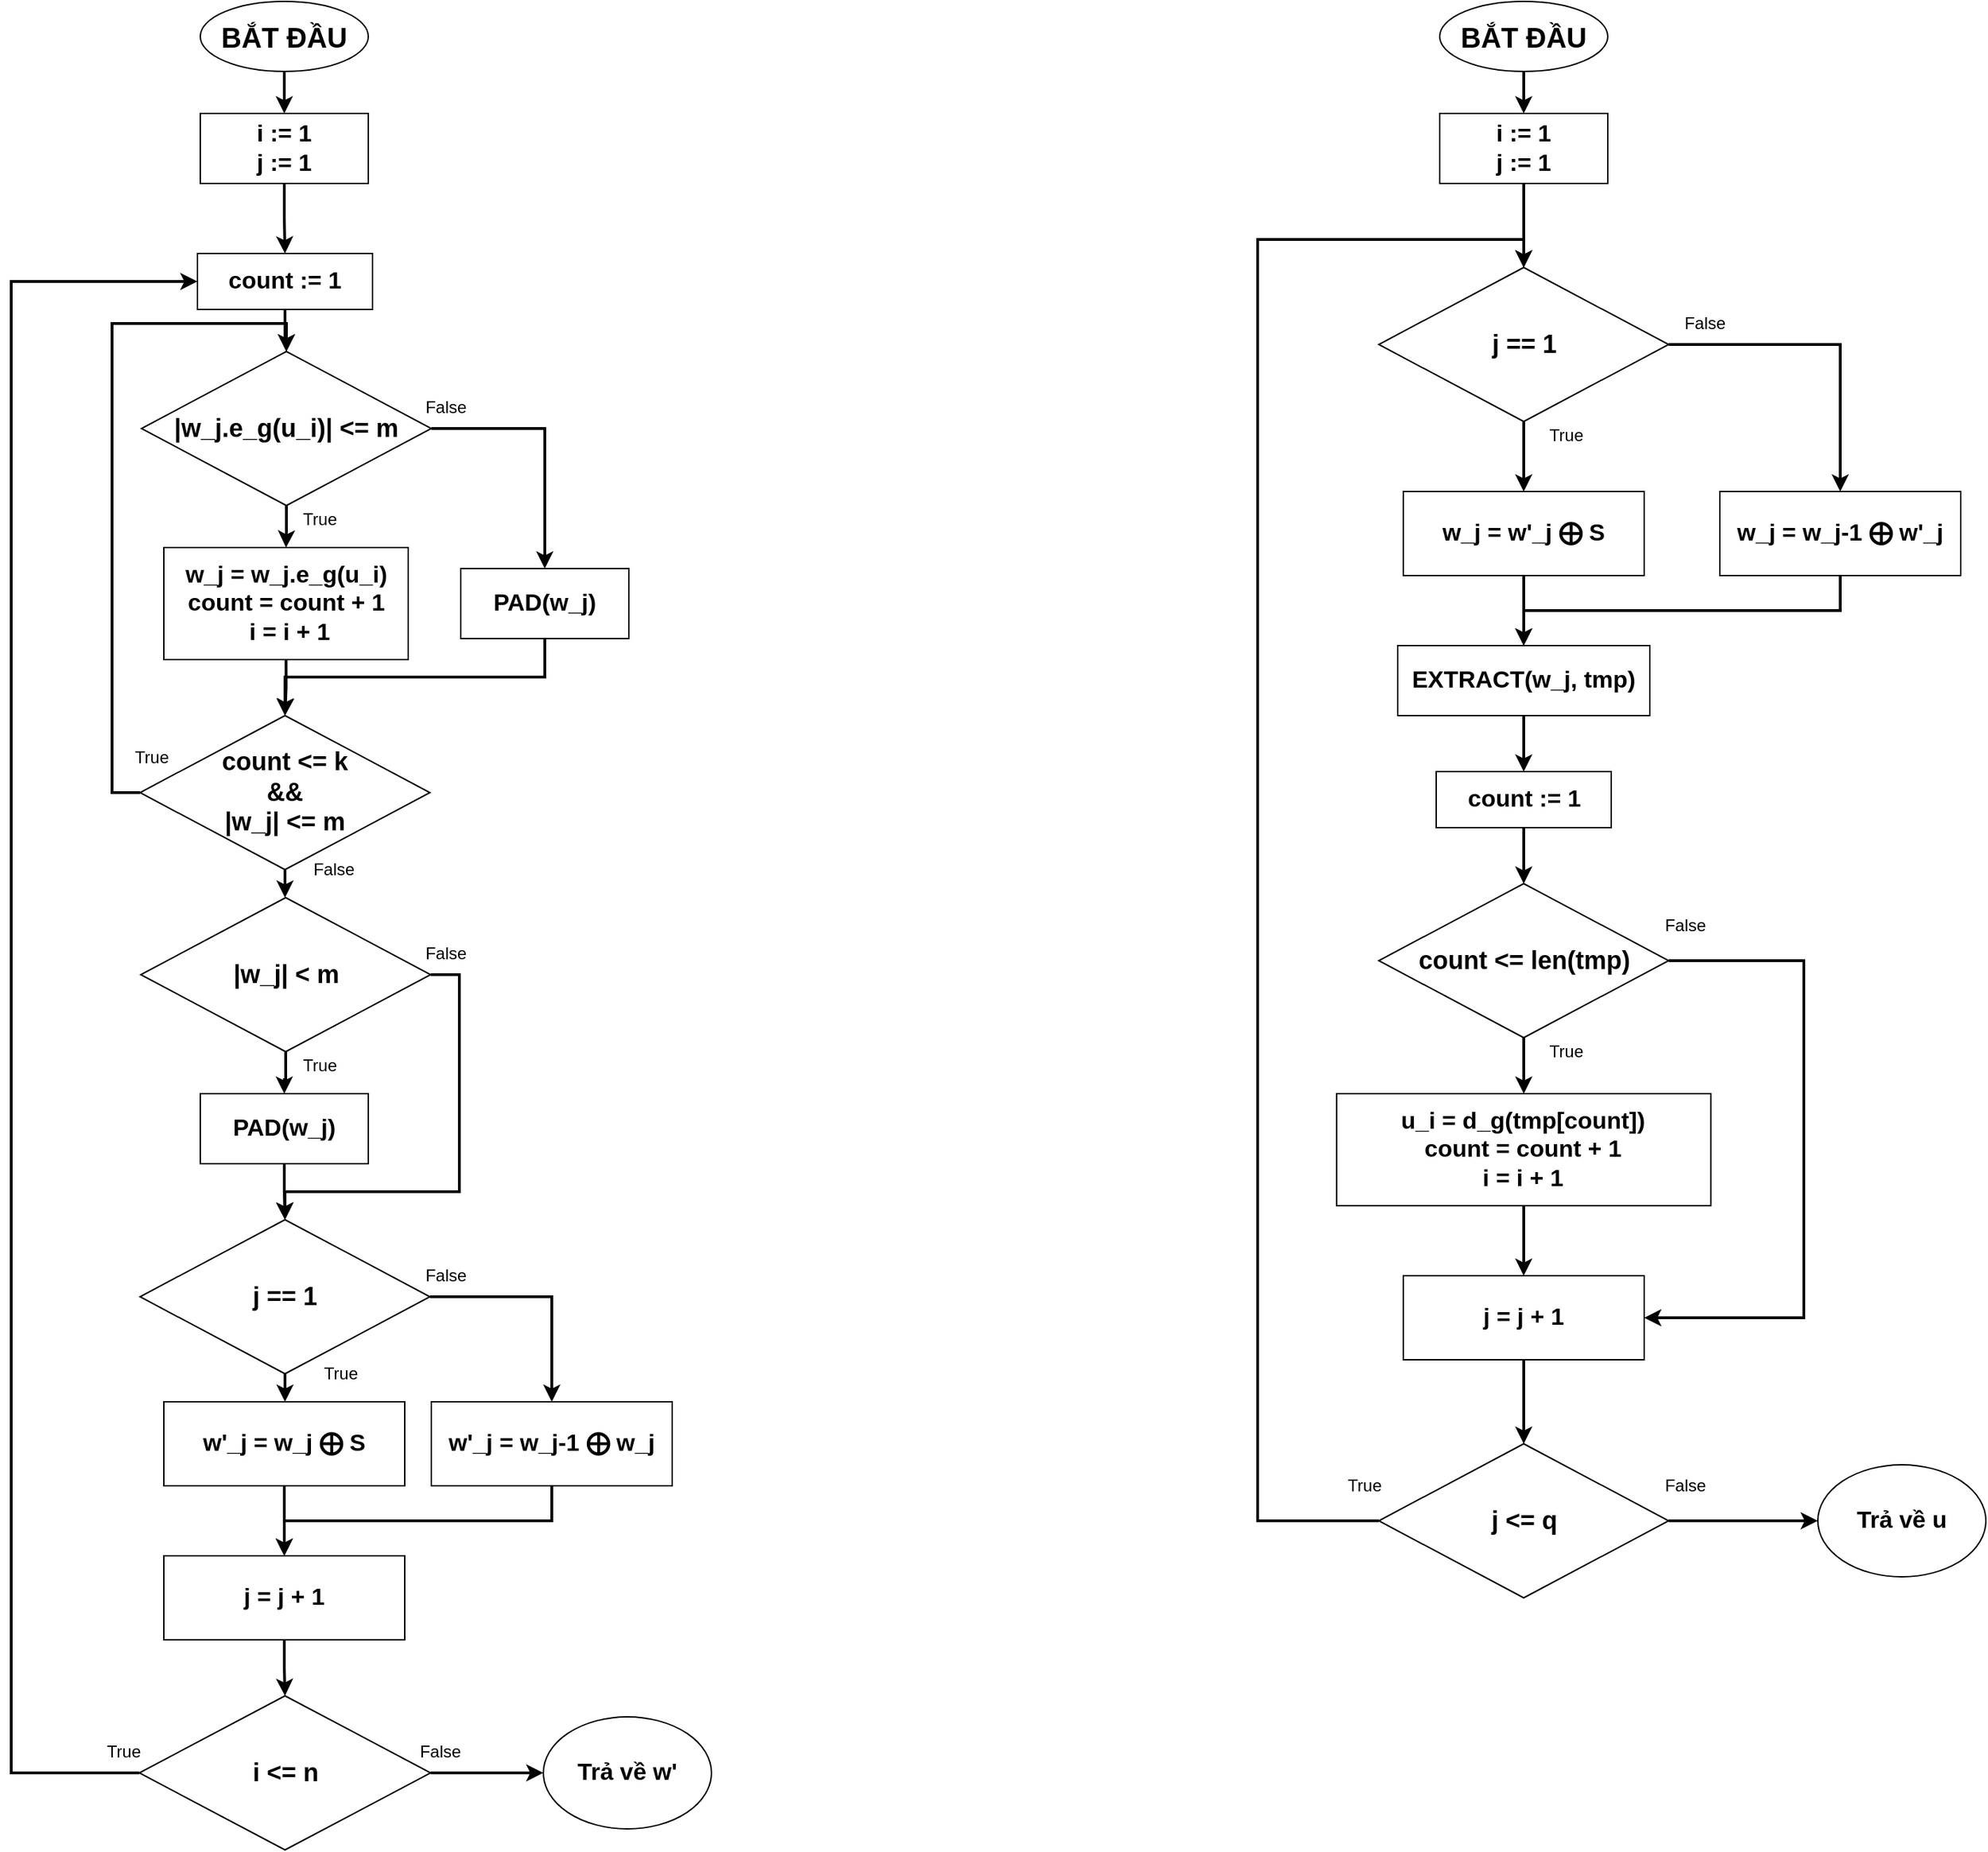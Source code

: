 <mxfile version="14.6.13" type="device" pages="3"><diagram id="UhMOnLdT57mTwrWRdpkr" name="MAS"><mxGraphModel dx="1826" dy="924" grid="1" gridSize="10" guides="1" tooltips="1" connect="1" arrows="1" fold="1" page="1" pageScale="1" pageWidth="827" pageHeight="1169" math="0" shadow="0"><root><mxCell id="0"/><mxCell id="1" parent="0"/><mxCell id="9Xhl0ptJGCnz7GSJHTFg-3" style="edgeStyle=orthogonalEdgeStyle;rounded=0;orthogonalLoop=1;jettySize=auto;html=1;exitX=0.5;exitY=1;exitDx=0;exitDy=0;entryX=0.5;entryY=0;entryDx=0;entryDy=0;strokeWidth=2;" parent="1" source="9Xhl0ptJGCnz7GSJHTFg-1" target="9Xhl0ptJGCnz7GSJHTFg-2" edge="1"><mxGeometry relative="1" as="geometry"/></mxCell><mxCell id="9Xhl0ptJGCnz7GSJHTFg-1" value="&lt;b&gt;&lt;font style=&quot;font-size: 20px&quot;&gt;BẮT ĐẦU&lt;/font&gt;&lt;/b&gt;" style="ellipse;whiteSpace=wrap;html=1;" parent="1" vertex="1"><mxGeometry x="365" y="20" width="120" height="50" as="geometry"/></mxCell><mxCell id="9Xhl0ptJGCnz7GSJHTFg-6" style="edgeStyle=orthogonalEdgeStyle;rounded=0;orthogonalLoop=1;jettySize=auto;html=1;exitX=0.5;exitY=1;exitDx=0;exitDy=0;entryX=0.5;entryY=0;entryDx=0;entryDy=0;strokeWidth=2;" parent="1" source="9Xhl0ptJGCnz7GSJHTFg-2" target="9Xhl0ptJGCnz7GSJHTFg-5" edge="1"><mxGeometry relative="1" as="geometry"/></mxCell><mxCell id="9Xhl0ptJGCnz7GSJHTFg-2" value="&lt;font style=&quot;font-size: 17px&quot;&gt;i := 1&lt;br&gt;j := 1&lt;/font&gt;" style="rounded=0;whiteSpace=wrap;html=1;fontStyle=1" parent="1" vertex="1"><mxGeometry x="365" y="100" width="120" height="50" as="geometry"/></mxCell><mxCell id="9Xhl0ptJGCnz7GSJHTFg-8" style="edgeStyle=orthogonalEdgeStyle;rounded=0;orthogonalLoop=1;jettySize=auto;html=1;exitX=0;exitY=0.5;exitDx=0;exitDy=0;entryX=0;entryY=0.5;entryDx=0;entryDy=0;strokeWidth=2;" parent="1" source="9Xhl0ptJGCnz7GSJHTFg-4" target="9Xhl0ptJGCnz7GSJHTFg-5" edge="1"><mxGeometry relative="1" as="geometry"><Array as="points"><mxPoint x="230" y="1285"/><mxPoint x="230" y="220"/></Array></mxGeometry></mxCell><mxCell id="9Xhl0ptJGCnz7GSJHTFg-52" style="edgeStyle=orthogonalEdgeStyle;rounded=0;orthogonalLoop=1;jettySize=auto;html=1;exitX=1;exitY=0.5;exitDx=0;exitDy=0;strokeWidth=2;" parent="1" source="9Xhl0ptJGCnz7GSJHTFg-4" target="9Xhl0ptJGCnz7GSJHTFg-51" edge="1"><mxGeometry relative="1" as="geometry"/></mxCell><mxCell id="9Xhl0ptJGCnz7GSJHTFg-4" value="&lt;b&gt;&lt;font style=&quot;font-size: 18px&quot;&gt;i &amp;lt;= n&lt;/font&gt;&lt;/b&gt;" style="rhombus;whiteSpace=wrap;html=1;" parent="1" vertex="1"><mxGeometry x="321.5" y="1230" width="208" height="110" as="geometry"/></mxCell><mxCell id="9Xhl0ptJGCnz7GSJHTFg-23" style="edgeStyle=orthogonalEdgeStyle;rounded=0;orthogonalLoop=1;jettySize=auto;html=1;exitX=0.5;exitY=1;exitDx=0;exitDy=0;strokeWidth=2;" parent="1" source="9Xhl0ptJGCnz7GSJHTFg-5" target="9Xhl0ptJGCnz7GSJHTFg-11" edge="1"><mxGeometry relative="1" as="geometry"/></mxCell><mxCell id="9Xhl0ptJGCnz7GSJHTFg-5" value="&lt;b&gt;&lt;font style=&quot;font-size: 17px&quot;&gt;count := 1&lt;/font&gt;&lt;/b&gt;" style="rounded=0;whiteSpace=wrap;html=1;" parent="1" vertex="1"><mxGeometry x="363" y="200" width="125" height="40" as="geometry"/></mxCell><mxCell id="9Xhl0ptJGCnz7GSJHTFg-15" style="edgeStyle=orthogonalEdgeStyle;rounded=0;orthogonalLoop=1;jettySize=auto;html=1;exitX=0.5;exitY=1;exitDx=0;exitDy=0;strokeWidth=2;" parent="1" source="9Xhl0ptJGCnz7GSJHTFg-11" target="9Xhl0ptJGCnz7GSJHTFg-14" edge="1"><mxGeometry relative="1" as="geometry"/></mxCell><mxCell id="9Xhl0ptJGCnz7GSJHTFg-18" style="edgeStyle=orthogonalEdgeStyle;rounded=0;orthogonalLoop=1;jettySize=auto;html=1;exitX=1;exitY=0.5;exitDx=0;exitDy=0;strokeWidth=2;" parent="1" source="9Xhl0ptJGCnz7GSJHTFg-11" target="9Xhl0ptJGCnz7GSJHTFg-17" edge="1"><mxGeometry relative="1" as="geometry"/></mxCell><mxCell id="9Xhl0ptJGCnz7GSJHTFg-11" value="&lt;b&gt;&lt;font style=&quot;font-size: 18px&quot;&gt;|w_j.e_g(u_i)| &amp;lt;= m&lt;br&gt;&lt;/font&gt;&lt;/b&gt;" style="rhombus;whiteSpace=wrap;html=1;" parent="1" vertex="1"><mxGeometry x="323" y="270" width="207" height="110" as="geometry"/></mxCell><mxCell id="9Xhl0ptJGCnz7GSJHTFg-20" style="edgeStyle=orthogonalEdgeStyle;rounded=0;orthogonalLoop=1;jettySize=auto;html=1;exitX=0.5;exitY=1;exitDx=0;exitDy=0;strokeWidth=2;" parent="1" source="9Xhl0ptJGCnz7GSJHTFg-14" target="9Xhl0ptJGCnz7GSJHTFg-19" edge="1"><mxGeometry relative="1" as="geometry"/></mxCell><mxCell id="9Xhl0ptJGCnz7GSJHTFg-14" value="&lt;span style=&quot;font-size: 17px&quot;&gt;w_j = w_j.e_g(u_i)&lt;br&gt;count = count + 1&lt;br&gt;&amp;nbsp;i = i + 1&lt;br&gt;&lt;/span&gt;" style="rounded=0;whiteSpace=wrap;html=1;fontStyle=1" parent="1" vertex="1"><mxGeometry x="339" y="410" width="174.5" height="80" as="geometry"/></mxCell><mxCell id="9Xhl0ptJGCnz7GSJHTFg-21" style="edgeStyle=orthogonalEdgeStyle;rounded=0;orthogonalLoop=1;jettySize=auto;html=1;exitX=0.5;exitY=1;exitDx=0;exitDy=0;entryX=0.5;entryY=0;entryDx=0;entryDy=0;strokeWidth=2;" parent="1" source="9Xhl0ptJGCnz7GSJHTFg-17" target="9Xhl0ptJGCnz7GSJHTFg-19" edge="1"><mxGeometry relative="1" as="geometry"/></mxCell><mxCell id="9Xhl0ptJGCnz7GSJHTFg-17" value="&lt;span style=&quot;font-size: 17px&quot;&gt;PAD(w_j)&lt;/span&gt;" style="rounded=0;whiteSpace=wrap;html=1;fontStyle=1" parent="1" vertex="1"><mxGeometry x="551" y="425" width="120" height="50" as="geometry"/></mxCell><mxCell id="9Xhl0ptJGCnz7GSJHTFg-24" style="edgeStyle=orthogonalEdgeStyle;rounded=0;orthogonalLoop=1;jettySize=auto;html=1;exitX=0;exitY=0.5;exitDx=0;exitDy=0;entryX=0.5;entryY=0;entryDx=0;entryDy=0;strokeWidth=2;" parent="1" source="9Xhl0ptJGCnz7GSJHTFg-19" target="9Xhl0ptJGCnz7GSJHTFg-11" edge="1"><mxGeometry relative="1" as="geometry"/></mxCell><mxCell id="9Xhl0ptJGCnz7GSJHTFg-27" style="edgeStyle=orthogonalEdgeStyle;rounded=0;orthogonalLoop=1;jettySize=auto;html=1;exitX=0.5;exitY=1;exitDx=0;exitDy=0;strokeWidth=2;" parent="1" source="9Xhl0ptJGCnz7GSJHTFg-19" target="9Xhl0ptJGCnz7GSJHTFg-26" edge="1"><mxGeometry relative="1" as="geometry"/></mxCell><mxCell id="9Xhl0ptJGCnz7GSJHTFg-19" value="&lt;b&gt;&lt;font style=&quot;font-size: 18px&quot;&gt;count &amp;lt;= k&lt;br&gt;&amp;amp;&amp;amp;&lt;br&gt;|w_j| &amp;lt;= m&lt;br&gt;&lt;/font&gt;&lt;/b&gt;" style="rhombus;whiteSpace=wrap;html=1;" parent="1" vertex="1"><mxGeometry x="322" y="530" width="207" height="110" as="geometry"/></mxCell><mxCell id="9Xhl0ptJGCnz7GSJHTFg-29" style="edgeStyle=orthogonalEdgeStyle;rounded=0;orthogonalLoop=1;jettySize=auto;html=1;exitX=0.5;exitY=1;exitDx=0;exitDy=0;strokeWidth=2;" parent="1" source="9Xhl0ptJGCnz7GSJHTFg-26" target="9Xhl0ptJGCnz7GSJHTFg-28" edge="1"><mxGeometry relative="1" as="geometry"/></mxCell><mxCell id="9Xhl0ptJGCnz7GSJHTFg-32" style="edgeStyle=orthogonalEdgeStyle;rounded=0;orthogonalLoop=1;jettySize=auto;html=1;exitX=1;exitY=0.5;exitDx=0;exitDy=0;entryX=0.5;entryY=0;entryDx=0;entryDy=0;strokeWidth=2;" parent="1" source="9Xhl0ptJGCnz7GSJHTFg-26" target="9Xhl0ptJGCnz7GSJHTFg-30" edge="1"><mxGeometry relative="1" as="geometry"><Array as="points"><mxPoint x="550" y="715"/><mxPoint x="550" y="870"/></Array></mxGeometry></mxCell><mxCell id="9Xhl0ptJGCnz7GSJHTFg-26" value="&lt;b&gt;&lt;font style=&quot;font-size: 18px&quot;&gt;|w_j| &amp;lt; m&lt;br&gt;&lt;/font&gt;&lt;/b&gt;" style="rhombus;whiteSpace=wrap;html=1;" parent="1" vertex="1"><mxGeometry x="322.5" y="660" width="207" height="110" as="geometry"/></mxCell><mxCell id="9Xhl0ptJGCnz7GSJHTFg-31" style="edgeStyle=orthogonalEdgeStyle;rounded=0;orthogonalLoop=1;jettySize=auto;html=1;exitX=0.5;exitY=1;exitDx=0;exitDy=0;strokeWidth=2;" parent="1" source="9Xhl0ptJGCnz7GSJHTFg-28" target="9Xhl0ptJGCnz7GSJHTFg-30" edge="1"><mxGeometry relative="1" as="geometry"/></mxCell><mxCell id="9Xhl0ptJGCnz7GSJHTFg-28" value="&lt;span style=&quot;font-size: 17px&quot;&gt;PAD(w_j)&lt;/span&gt;" style="rounded=0;whiteSpace=wrap;html=1;fontStyle=1" parent="1" vertex="1"><mxGeometry x="365" y="800" width="120" height="50" as="geometry"/></mxCell><mxCell id="9Xhl0ptJGCnz7GSJHTFg-35" style="edgeStyle=orthogonalEdgeStyle;rounded=0;orthogonalLoop=1;jettySize=auto;html=1;exitX=0.5;exitY=1;exitDx=0;exitDy=0;strokeWidth=2;" parent="1" source="9Xhl0ptJGCnz7GSJHTFg-30" target="9Xhl0ptJGCnz7GSJHTFg-34" edge="1"><mxGeometry relative="1" as="geometry"/></mxCell><mxCell id="9Xhl0ptJGCnz7GSJHTFg-37" style="edgeStyle=orthogonalEdgeStyle;rounded=0;orthogonalLoop=1;jettySize=auto;html=1;exitX=1;exitY=0.5;exitDx=0;exitDy=0;strokeWidth=2;" parent="1" source="9Xhl0ptJGCnz7GSJHTFg-30" target="9Xhl0ptJGCnz7GSJHTFg-36" edge="1"><mxGeometry relative="1" as="geometry"/></mxCell><mxCell id="9Xhl0ptJGCnz7GSJHTFg-30" value="&lt;b&gt;&lt;font style=&quot;font-size: 18px&quot;&gt;j == 1&lt;br&gt;&lt;/font&gt;&lt;/b&gt;" style="rhombus;whiteSpace=wrap;html=1;" parent="1" vertex="1"><mxGeometry x="322" y="890" width="207" height="110" as="geometry"/></mxCell><mxCell id="9Xhl0ptJGCnz7GSJHTFg-39" style="edgeStyle=orthogonalEdgeStyle;rounded=0;orthogonalLoop=1;jettySize=auto;html=1;exitX=0.5;exitY=1;exitDx=0;exitDy=0;strokeWidth=2;" parent="1" source="9Xhl0ptJGCnz7GSJHTFg-34" target="9Xhl0ptJGCnz7GSJHTFg-38" edge="1"><mxGeometry relative="1" as="geometry"/></mxCell><mxCell id="9Xhl0ptJGCnz7GSJHTFg-34" value="&lt;span style=&quot;font-size: 17px&quot;&gt;w'_j = w_j ⨁ S&lt;br&gt;&lt;/span&gt;" style="rounded=0;whiteSpace=wrap;html=1;fontStyle=1" parent="1" vertex="1"><mxGeometry x="339" y="1020" width="172" height="60" as="geometry"/></mxCell><mxCell id="9Xhl0ptJGCnz7GSJHTFg-40" style="edgeStyle=orthogonalEdgeStyle;rounded=0;orthogonalLoop=1;jettySize=auto;html=1;exitX=0.5;exitY=1;exitDx=0;exitDy=0;strokeWidth=2;" parent="1" source="9Xhl0ptJGCnz7GSJHTFg-36" target="9Xhl0ptJGCnz7GSJHTFg-38" edge="1"><mxGeometry relative="1" as="geometry"/></mxCell><mxCell id="9Xhl0ptJGCnz7GSJHTFg-36" value="&lt;span style=&quot;font-size: 17px&quot;&gt;w'_j = w_j-1 ⨁ w_j&lt;br&gt;&lt;/span&gt;" style="rounded=0;whiteSpace=wrap;html=1;fontStyle=1" parent="1" vertex="1"><mxGeometry x="530" y="1020" width="172" height="60" as="geometry"/></mxCell><mxCell id="9Xhl0ptJGCnz7GSJHTFg-41" style="edgeStyle=orthogonalEdgeStyle;rounded=0;orthogonalLoop=1;jettySize=auto;html=1;strokeWidth=2;" parent="1" source="9Xhl0ptJGCnz7GSJHTFg-38" target="9Xhl0ptJGCnz7GSJHTFg-4" edge="1"><mxGeometry relative="1" as="geometry"/></mxCell><mxCell id="9Xhl0ptJGCnz7GSJHTFg-38" value="&lt;span style=&quot;font-size: 17px&quot;&gt;j = j + 1&lt;br&gt;&lt;/span&gt;" style="rounded=0;whiteSpace=wrap;html=1;fontStyle=1" parent="1" vertex="1"><mxGeometry x="339" y="1130" width="172" height="60" as="geometry"/></mxCell><mxCell id="9Xhl0ptJGCnz7GSJHTFg-42" value="True" style="text;html=1;align=center;verticalAlign=middle;resizable=0;points=[];autosize=1;strokeColor=none;" parent="1" vertex="1"><mxGeometry x="290" y="1260" width="40" height="20" as="geometry"/></mxCell><mxCell id="9Xhl0ptJGCnz7GSJHTFg-43" value="True" style="text;html=1;align=center;verticalAlign=middle;resizable=0;points=[];autosize=1;strokeColor=none;" parent="1" vertex="1"><mxGeometry x="445" y="990" width="40" height="20" as="geometry"/></mxCell><mxCell id="9Xhl0ptJGCnz7GSJHTFg-44" value="True" style="text;html=1;align=center;verticalAlign=middle;resizable=0;points=[];autosize=1;strokeColor=none;" parent="1" vertex="1"><mxGeometry x="430" y="770" width="40" height="20" as="geometry"/></mxCell><mxCell id="9Xhl0ptJGCnz7GSJHTFg-45" value="True" style="text;html=1;align=center;verticalAlign=middle;resizable=0;points=[];autosize=1;strokeColor=none;" parent="1" vertex="1"><mxGeometry x="310" y="550" width="40" height="20" as="geometry"/></mxCell><mxCell id="9Xhl0ptJGCnz7GSJHTFg-46" value="True" style="text;html=1;align=center;verticalAlign=middle;resizable=0;points=[];autosize=1;strokeColor=none;" parent="1" vertex="1"><mxGeometry x="430" y="380" width="40" height="20" as="geometry"/></mxCell><mxCell id="9Xhl0ptJGCnz7GSJHTFg-47" value="False" style="text;html=1;align=center;verticalAlign=middle;resizable=0;points=[];autosize=1;strokeColor=none;" parent="1" vertex="1"><mxGeometry x="515" y="300" width="50" height="20" as="geometry"/></mxCell><mxCell id="9Xhl0ptJGCnz7GSJHTFg-48" value="False" style="text;html=1;align=center;verticalAlign=middle;resizable=0;points=[];autosize=1;strokeColor=none;" parent="1" vertex="1"><mxGeometry x="435" y="630" width="50" height="20" as="geometry"/></mxCell><mxCell id="9Xhl0ptJGCnz7GSJHTFg-49" value="False" style="text;html=1;align=center;verticalAlign=middle;resizable=0;points=[];autosize=1;strokeColor=none;" parent="1" vertex="1"><mxGeometry x="515" y="690" width="50" height="20" as="geometry"/></mxCell><mxCell id="9Xhl0ptJGCnz7GSJHTFg-50" value="False" style="text;html=1;align=center;verticalAlign=middle;resizable=0;points=[];autosize=1;strokeColor=none;" parent="1" vertex="1"><mxGeometry x="515" y="920" width="50" height="20" as="geometry"/></mxCell><mxCell id="9Xhl0ptJGCnz7GSJHTFg-51" value="&lt;font style=&quot;font-size: 17px&quot;&gt;&lt;b&gt;Trả về w'&lt;/b&gt;&lt;/font&gt;" style="ellipse;whiteSpace=wrap;html=1;" parent="1" vertex="1"><mxGeometry x="610" y="1245" width="120" height="80" as="geometry"/></mxCell><mxCell id="9Xhl0ptJGCnz7GSJHTFg-53" value="False" style="text;html=1;align=center;verticalAlign=middle;resizable=0;points=[];autosize=1;strokeColor=none;" parent="1" vertex="1"><mxGeometry x="511" y="1260" width="50" height="20" as="geometry"/></mxCell><mxCell id="9Xhl0ptJGCnz7GSJHTFg-57" style="edgeStyle=orthogonalEdgeStyle;rounded=0;orthogonalLoop=1;jettySize=auto;html=1;exitX=0.5;exitY=1;exitDx=0;exitDy=0;strokeWidth=2;" parent="1" source="9Xhl0ptJGCnz7GSJHTFg-55" target="9Xhl0ptJGCnz7GSJHTFg-56" edge="1"><mxGeometry relative="1" as="geometry"/></mxCell><mxCell id="9Xhl0ptJGCnz7GSJHTFg-55" value="&lt;b&gt;&lt;font style=&quot;font-size: 20px&quot;&gt;BẮT ĐẦU&lt;/font&gt;&lt;/b&gt;" style="ellipse;whiteSpace=wrap;html=1;" parent="1" vertex="1"><mxGeometry x="1250" y="20" width="120" height="50" as="geometry"/></mxCell><mxCell id="9Xhl0ptJGCnz7GSJHTFg-65" style="edgeStyle=orthogonalEdgeStyle;rounded=0;orthogonalLoop=1;jettySize=auto;html=1;exitX=0.5;exitY=1;exitDx=0;exitDy=0;strokeWidth=2;" parent="1" source="9Xhl0ptJGCnz7GSJHTFg-56" target="9Xhl0ptJGCnz7GSJHTFg-60" edge="1"><mxGeometry relative="1" as="geometry"/></mxCell><mxCell id="9Xhl0ptJGCnz7GSJHTFg-56" value="&lt;font style=&quot;font-size: 17px&quot;&gt;i := 1&lt;br&gt;j := 1&lt;/font&gt;" style="rounded=0;whiteSpace=wrap;html=1;fontStyle=1" parent="1" vertex="1"><mxGeometry x="1250" y="100" width="120" height="50" as="geometry"/></mxCell><mxCell id="9Xhl0ptJGCnz7GSJHTFg-79" style="edgeStyle=orthogonalEdgeStyle;rounded=0;orthogonalLoop=1;jettySize=auto;html=1;exitX=0;exitY=0.5;exitDx=0;exitDy=0;entryX=0.5;entryY=0;entryDx=0;entryDy=0;strokeWidth=2;" parent="1" source="9Xhl0ptJGCnz7GSJHTFg-59" target="9Xhl0ptJGCnz7GSJHTFg-60" edge="1"><mxGeometry relative="1" as="geometry"><Array as="points"><mxPoint x="1120" y="1105"/><mxPoint x="1120" y="190"/><mxPoint x="1310" y="190"/></Array></mxGeometry></mxCell><mxCell id="9Xhl0ptJGCnz7GSJHTFg-81" style="edgeStyle=orthogonalEdgeStyle;rounded=0;orthogonalLoop=1;jettySize=auto;html=1;exitX=1;exitY=0.5;exitDx=0;exitDy=0;strokeWidth=2;" parent="1" source="9Xhl0ptJGCnz7GSJHTFg-59" target="9Xhl0ptJGCnz7GSJHTFg-80" edge="1"><mxGeometry relative="1" as="geometry"/></mxCell><mxCell id="9Xhl0ptJGCnz7GSJHTFg-59" value="&lt;b&gt;&lt;font style=&quot;font-size: 18px&quot;&gt;j &amp;lt;= q&lt;br&gt;&lt;/font&gt;&lt;/b&gt;" style="rhombus;whiteSpace=wrap;html=1;" parent="1" vertex="1"><mxGeometry x="1206.5" y="1050" width="207" height="110" as="geometry"/></mxCell><mxCell id="9Xhl0ptJGCnz7GSJHTFg-63" style="edgeStyle=orthogonalEdgeStyle;rounded=0;orthogonalLoop=1;jettySize=auto;html=1;exitX=1;exitY=0.5;exitDx=0;exitDy=0;strokeWidth=2;" parent="1" source="9Xhl0ptJGCnz7GSJHTFg-60" target="9Xhl0ptJGCnz7GSJHTFg-62" edge="1"><mxGeometry relative="1" as="geometry"/></mxCell><mxCell id="9Xhl0ptJGCnz7GSJHTFg-64" style="edgeStyle=orthogonalEdgeStyle;rounded=0;orthogonalLoop=1;jettySize=auto;html=1;exitX=0.5;exitY=1;exitDx=0;exitDy=0;strokeWidth=2;" parent="1" source="9Xhl0ptJGCnz7GSJHTFg-60" target="9Xhl0ptJGCnz7GSJHTFg-61" edge="1"><mxGeometry relative="1" as="geometry"/></mxCell><mxCell id="9Xhl0ptJGCnz7GSJHTFg-60" value="&lt;b&gt;&lt;font style=&quot;font-size: 18px&quot;&gt;j == 1&lt;br&gt;&lt;/font&gt;&lt;/b&gt;" style="rhombus;whiteSpace=wrap;html=1;" parent="1" vertex="1"><mxGeometry x="1206.5" y="210" width="207" height="110" as="geometry"/></mxCell><mxCell id="9Xhl0ptJGCnz7GSJHTFg-67" style="edgeStyle=orthogonalEdgeStyle;rounded=0;orthogonalLoop=1;jettySize=auto;html=1;exitX=0.5;exitY=1;exitDx=0;exitDy=0;strokeWidth=2;" parent="1" source="9Xhl0ptJGCnz7GSJHTFg-61" target="9Xhl0ptJGCnz7GSJHTFg-66" edge="1"><mxGeometry relative="1" as="geometry"/></mxCell><mxCell id="9Xhl0ptJGCnz7GSJHTFg-61" value="&lt;span style=&quot;font-size: 17px&quot;&gt;w_j = w'_j ⨁ S&lt;br&gt;&lt;/span&gt;" style="rounded=0;whiteSpace=wrap;html=1;fontStyle=1" parent="1" vertex="1"><mxGeometry x="1224" y="370" width="172" height="60" as="geometry"/></mxCell><mxCell id="9Xhl0ptJGCnz7GSJHTFg-68" style="edgeStyle=orthogonalEdgeStyle;rounded=0;orthogonalLoop=1;jettySize=auto;html=1;exitX=0.5;exitY=1;exitDx=0;exitDy=0;strokeWidth=2;" parent="1" source="9Xhl0ptJGCnz7GSJHTFg-62" target="9Xhl0ptJGCnz7GSJHTFg-66" edge="1"><mxGeometry relative="1" as="geometry"/></mxCell><mxCell id="9Xhl0ptJGCnz7GSJHTFg-62" value="&lt;span style=&quot;font-size: 17px&quot;&gt;w_j = w_j-1 ⨁ w'_j&lt;br&gt;&lt;/span&gt;" style="rounded=0;whiteSpace=wrap;html=1;fontStyle=1" parent="1" vertex="1"><mxGeometry x="1450" y="370" width="172" height="60" as="geometry"/></mxCell><mxCell id="9Xhl0ptJGCnz7GSJHTFg-70" style="edgeStyle=orthogonalEdgeStyle;rounded=0;orthogonalLoop=1;jettySize=auto;html=1;exitX=0.5;exitY=1;exitDx=0;exitDy=0;strokeWidth=2;" parent="1" source="9Xhl0ptJGCnz7GSJHTFg-66" target="9Xhl0ptJGCnz7GSJHTFg-69" edge="1"><mxGeometry relative="1" as="geometry"/></mxCell><mxCell id="9Xhl0ptJGCnz7GSJHTFg-66" value="&lt;span style=&quot;font-size: 17px&quot;&gt;EXTRACT(w_j, tmp)&lt;/span&gt;" style="rounded=0;whiteSpace=wrap;html=1;fontStyle=1" parent="1" vertex="1"><mxGeometry x="1220" y="480" width="180" height="50" as="geometry"/></mxCell><mxCell id="9Xhl0ptJGCnz7GSJHTFg-72" style="edgeStyle=orthogonalEdgeStyle;rounded=0;orthogonalLoop=1;jettySize=auto;html=1;exitX=0.5;exitY=1;exitDx=0;exitDy=0;strokeWidth=2;" parent="1" source="9Xhl0ptJGCnz7GSJHTFg-69" target="9Xhl0ptJGCnz7GSJHTFg-71" edge="1"><mxGeometry relative="1" as="geometry"/></mxCell><mxCell id="9Xhl0ptJGCnz7GSJHTFg-69" value="&lt;b&gt;&lt;font style=&quot;font-size: 17px&quot;&gt;count := 1&lt;/font&gt;&lt;/b&gt;" style="rounded=0;whiteSpace=wrap;html=1;" parent="1" vertex="1"><mxGeometry x="1247.5" y="570" width="125" height="40" as="geometry"/></mxCell><mxCell id="9Xhl0ptJGCnz7GSJHTFg-74" style="edgeStyle=orthogonalEdgeStyle;rounded=0;orthogonalLoop=1;jettySize=auto;html=1;exitX=0.5;exitY=1;exitDx=0;exitDy=0;strokeWidth=2;" parent="1" source="9Xhl0ptJGCnz7GSJHTFg-71" target="9Xhl0ptJGCnz7GSJHTFg-73" edge="1"><mxGeometry relative="1" as="geometry"/></mxCell><mxCell id="9Xhl0ptJGCnz7GSJHTFg-77" style="edgeStyle=orthogonalEdgeStyle;rounded=0;orthogonalLoop=1;jettySize=auto;html=1;exitX=1;exitY=0.5;exitDx=0;exitDy=0;entryX=1;entryY=0.5;entryDx=0;entryDy=0;strokeWidth=2;" parent="1" source="9Xhl0ptJGCnz7GSJHTFg-71" target="9Xhl0ptJGCnz7GSJHTFg-75" edge="1"><mxGeometry relative="1" as="geometry"><Array as="points"><mxPoint x="1510" y="705"/><mxPoint x="1510" y="960"/></Array></mxGeometry></mxCell><mxCell id="9Xhl0ptJGCnz7GSJHTFg-71" value="&lt;b&gt;&lt;font style=&quot;font-size: 18px&quot;&gt;count &amp;lt;= len(tmp)&lt;br&gt;&lt;/font&gt;&lt;/b&gt;" style="rhombus;whiteSpace=wrap;html=1;" parent="1" vertex="1"><mxGeometry x="1206.5" y="650" width="207" height="110" as="geometry"/></mxCell><mxCell id="9Xhl0ptJGCnz7GSJHTFg-76" style="edgeStyle=orthogonalEdgeStyle;rounded=0;orthogonalLoop=1;jettySize=auto;html=1;exitX=0.5;exitY=1;exitDx=0;exitDy=0;strokeWidth=2;" parent="1" source="9Xhl0ptJGCnz7GSJHTFg-73" target="9Xhl0ptJGCnz7GSJHTFg-75" edge="1"><mxGeometry relative="1" as="geometry"/></mxCell><mxCell id="9Xhl0ptJGCnz7GSJHTFg-73" value="&lt;span style=&quot;font-size: 17px&quot;&gt;u_i = d_g(tmp[count])&lt;br&gt;count = count + 1&lt;br&gt;i = i + 1&lt;br&gt;&lt;/span&gt;" style="rounded=0;whiteSpace=wrap;html=1;fontStyle=1" parent="1" vertex="1"><mxGeometry x="1176.38" y="800" width="267.25" height="80" as="geometry"/></mxCell><mxCell id="9Xhl0ptJGCnz7GSJHTFg-78" style="edgeStyle=orthogonalEdgeStyle;rounded=0;orthogonalLoop=1;jettySize=auto;html=1;exitX=0.5;exitY=1;exitDx=0;exitDy=0;strokeWidth=2;" parent="1" source="9Xhl0ptJGCnz7GSJHTFg-75" target="9Xhl0ptJGCnz7GSJHTFg-59" edge="1"><mxGeometry relative="1" as="geometry"/></mxCell><mxCell id="9Xhl0ptJGCnz7GSJHTFg-75" value="&lt;span style=&quot;font-size: 17px&quot;&gt;j = j + 1&lt;br&gt;&lt;/span&gt;" style="rounded=0;whiteSpace=wrap;html=1;fontStyle=1" parent="1" vertex="1"><mxGeometry x="1224" y="930" width="172" height="60" as="geometry"/></mxCell><mxCell id="9Xhl0ptJGCnz7GSJHTFg-80" value="&lt;font style=&quot;font-size: 17px&quot;&gt;&lt;b&gt;Trả về u&lt;/b&gt;&lt;/font&gt;" style="ellipse;whiteSpace=wrap;html=1;" parent="1" vertex="1"><mxGeometry x="1520" y="1065" width="120" height="80" as="geometry"/></mxCell><mxCell id="9Xhl0ptJGCnz7GSJHTFg-82" value="False" style="text;html=1;align=center;verticalAlign=middle;resizable=0;points=[];autosize=1;strokeColor=none;" parent="1" vertex="1"><mxGeometry x="1413.5" y="240" width="50" height="20" as="geometry"/></mxCell><mxCell id="9Xhl0ptJGCnz7GSJHTFg-83" value="False" style="text;html=1;align=center;verticalAlign=middle;resizable=0;points=[];autosize=1;strokeColor=none;" parent="1" vertex="1"><mxGeometry x="1400" y="670" width="50" height="20" as="geometry"/></mxCell><mxCell id="9Xhl0ptJGCnz7GSJHTFg-84" value="False" style="text;html=1;align=center;verticalAlign=middle;resizable=0;points=[];autosize=1;strokeColor=none;" parent="1" vertex="1"><mxGeometry x="1400" y="1070" width="50" height="20" as="geometry"/></mxCell><mxCell id="9Xhl0ptJGCnz7GSJHTFg-85" value="True" style="text;html=1;align=center;verticalAlign=middle;resizable=0;points=[];autosize=1;strokeColor=none;" parent="1" vertex="1"><mxGeometry x="1320" y="320" width="40" height="20" as="geometry"/></mxCell><mxCell id="9Xhl0ptJGCnz7GSJHTFg-86" value="True" style="text;html=1;align=center;verticalAlign=middle;resizable=0;points=[];autosize=1;strokeColor=none;" parent="1" vertex="1"><mxGeometry x="1320" y="760" width="40" height="20" as="geometry"/></mxCell><mxCell id="9Xhl0ptJGCnz7GSJHTFg-87" value="True" style="text;html=1;align=center;verticalAlign=middle;resizable=0;points=[];autosize=1;strokeColor=none;" parent="1" vertex="1"><mxGeometry x="1176.38" y="1070" width="40" height="20" as="geometry"/></mxCell></root></mxGraphModel></diagram><diagram id="CxH98yEwcFJ7_F3c8Cug" name="GUI Encrypt Fingerprint"><mxGraphModel dx="1278" dy="647" grid="1" gridSize="10" guides="1" tooltips="1" connect="1" arrows="1" fold="1" page="1" pageScale="1" pageWidth="827" pageHeight="1169" math="0" shadow="0"><root><mxCell id="f9XlDNJ1sL6r5lnNxrcW-0"/><mxCell id="f9XlDNJ1sL6r5lnNxrcW-1" parent="f9XlDNJ1sL6r5lnNxrcW-0"/><mxCell id="f9XlDNJ1sL6r5lnNxrcW-7" value="" style="rounded=0;whiteSpace=wrap;html=1;" vertex="1" parent="f9XlDNJ1sL6r5lnNxrcW-1"><mxGeometry x="20" y="30" width="790" height="580" as="geometry"/></mxCell><mxCell id="f9XlDNJ1sL6r5lnNxrcW-8" value="&lt;b&gt;&lt;font style=&quot;font-size: 18px&quot;&gt;Fingerprint &lt;br&gt;Image&lt;br&gt;&amp;lt;click to select&amp;gt;&lt;br&gt;&lt;/font&gt;&lt;/b&gt;" style="rounded=0;whiteSpace=wrap;html=1;" vertex="1" parent="f9XlDNJ1sL6r5lnNxrcW-1"><mxGeometry x="40" y="50" width="190" height="250" as="geometry"/></mxCell><mxCell id="f9XlDNJ1sL6r5lnNxrcW-9" value="&lt;b&gt;&lt;font style=&quot;font-size: 18px&quot;&gt;Form input infor of Fingerprint&lt;/font&gt;&lt;/b&gt;" style="rounded=0;whiteSpace=wrap;html=1;" vertex="1" parent="f9XlDNJ1sL6r5lnNxrcW-1"><mxGeometry x="60" y="335" width="710" height="250" as="geometry"/></mxCell><mxCell id="f9XlDNJ1sL6r5lnNxrcW-10" value="&lt;b&gt;&lt;font style=&quot;font-size: 18px&quot;&gt;Logs of Cryptor Systerm&lt;/font&gt;&lt;/b&gt;" style="rounded=0;whiteSpace=wrap;html=1;" vertex="1" parent="f9XlDNJ1sL6r5lnNxrcW-1"><mxGeometry x="520" y="50" width="274" height="250" as="geometry"/></mxCell><mxCell id="f9XlDNJ1sL6r5lnNxrcW-11" value="&lt;b&gt;&lt;font style=&quot;font-size: 14px&quot;&gt;Encrypt Button&lt;/font&gt;&lt;/b&gt;" style="rounded=1;whiteSpace=wrap;html=1;" vertex="1" parent="f9XlDNJ1sL6r5lnNxrcW-1"><mxGeometry x="297" y="210" width="166" height="60" as="geometry"/></mxCell><mxCell id="f9XlDNJ1sL6r5lnNxrcW-14" value="&lt;b&gt;&lt;font style=&quot;font-size: 18px&quot;&gt;PIN CODE&lt;/font&gt;&lt;/b&gt;" style="rounded=0;whiteSpace=wrap;html=1;" vertex="1" parent="f9XlDNJ1sL6r5lnNxrcW-1"><mxGeometry x="280" y="90" width="200" height="60" as="geometry"/></mxCell></root></mxGraphModel></diagram><diagram id="72MWVDiAdQ_qYCjp8RqF" name="GUI Matching and Verification"><mxGraphModel dx="1278" dy="647" grid="1" gridSize="10" guides="1" tooltips="1" connect="1" arrows="1" fold="1" page="1" pageScale="1" pageWidth="827" pageHeight="1169" math="0" shadow="0"><root><mxCell id="LzZLORGCtzcUs5cwE1ZL-0"/><mxCell id="LzZLORGCtzcUs5cwE1ZL-1" parent="LzZLORGCtzcUs5cwE1ZL-0"/><mxCell id="LzZLORGCtzcUs5cwE1ZL-2" value="" style="rounded=0;whiteSpace=wrap;html=1;" vertex="1" parent="LzZLORGCtzcUs5cwE1ZL-1"><mxGeometry x="20" y="20" width="790" height="570" as="geometry"/></mxCell><mxCell id="vvpCnM4plvCi7GZJaD52-0" value="&lt;b&gt;&lt;font style=&quot;font-size: 18px&quot;&gt;Fingerprint A&lt;br&gt;Image&lt;br&gt;&amp;lt;click to select&amp;gt;&lt;br&gt;&lt;/font&gt;&lt;/b&gt;" style="rounded=0;whiteSpace=wrap;html=1;" vertex="1" parent="LzZLORGCtzcUs5cwE1ZL-1"><mxGeometry x="40" y="40" width="190" height="250" as="geometry"/></mxCell><mxCell id="qaZdd-hupwf30sPFPvsm-0" value="&lt;b&gt;&lt;font style=&quot;font-size: 14px&quot;&gt;Decrypt and Verification&lt;/font&gt;&lt;/b&gt;" style="rounded=1;whiteSpace=wrap;html=1;" vertex="1" parent="LzZLORGCtzcUs5cwE1ZL-1"><mxGeometry x="316.5" y="210" width="197" height="60" as="geometry"/></mxCell><mxCell id="qaZdd-hupwf30sPFPvsm-1" value="&lt;b&gt;&lt;font style=&quot;font-size: 18px&quot;&gt;PIN CODE&lt;/font&gt;&lt;/b&gt;" style="rounded=0;whiteSpace=wrap;html=1;" vertex="1" parent="LzZLORGCtzcUs5cwE1ZL-1"><mxGeometry x="314" y="120" width="200" height="60" as="geometry"/></mxCell><mxCell id="qaZdd-hupwf30sPFPvsm-2" value="&lt;b&gt;&lt;font style=&quot;font-size: 18px&quot;&gt;Fingerprint B&lt;br&gt;Image&lt;br&gt;&amp;lt;click to select&amp;gt;&lt;br&gt;&lt;/font&gt;&lt;/b&gt;" style="rounded=0;whiteSpace=wrap;html=1;" vertex="1" parent="LzZLORGCtzcUs5cwE1ZL-1"><mxGeometry x="600" y="40" width="190" height="250" as="geometry"/></mxCell><mxCell id="qIDrY6gTch5KtYpg7kK2-0" value="&lt;b&gt;&lt;font style=&quot;font-size: 18px&quot;&gt;RESULT&lt;/font&gt;&lt;/b&gt;" style="rounded=0;whiteSpace=wrap;html=1;" vertex="1" parent="LzZLORGCtzcUs5cwE1ZL-1"><mxGeometry x="59" y="320" width="710" height="250" as="geometry"/></mxCell><mxCell id="qIDrY6gTch5KtYpg7kK2-1" value="&lt;b&gt;&lt;font style=&quot;font-size: 14px&quot;&gt;SELECT USER FINGERPRINT DATA&lt;/font&gt;&lt;/b&gt;" style="rounded=0;whiteSpace=wrap;html=1;" vertex="1" parent="LzZLORGCtzcUs5cwE1ZL-1"><mxGeometry x="294" y="40" width="266" height="60" as="geometry"/></mxCell></root></mxGraphModel></diagram></mxfile>